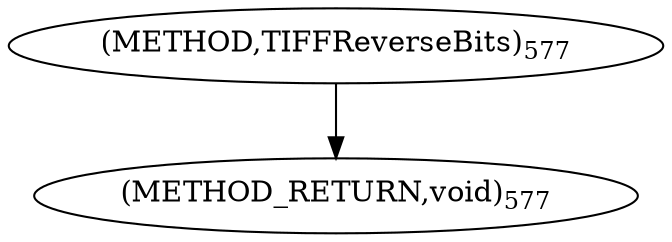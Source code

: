 digraph "TIFFReverseBits" {  
"9255" [label = <(METHOD,TIFFReverseBits)<SUB>577</SUB>> ]
"9258" [label = <(METHOD_RETURN,void)<SUB>577</SUB>> ]
  "9255" -> "9258" 
}
